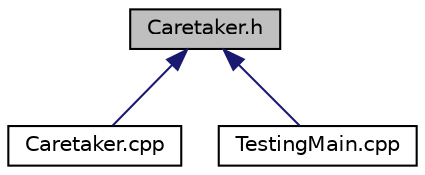 digraph "Caretaker.h"
{
 // LATEX_PDF_SIZE
  edge [fontname="Helvetica",fontsize="10",labelfontname="Helvetica",labelfontsize="10"];
  node [fontname="Helvetica",fontsize="10",shape=record];
  Node1 [label="Caretaker.h",height=0.2,width=0.4,color="black", fillcolor="grey75", style="filled", fontcolor="black",tooltip="Definition of the Caretaker class for managing Memento objects."];
  Node1 -> Node2 [dir="back",color="midnightblue",fontsize="10",style="solid",fontname="Helvetica"];
  Node2 [label="Caretaker.cpp",height=0.2,width=0.4,color="black", fillcolor="white", style="filled",URL="$Caretaker_8cpp.html",tooltip=" "];
  Node1 -> Node3 [dir="back",color="midnightblue",fontsize="10",style="solid",fontname="Helvetica"];
  Node3 [label="TestingMain.cpp",height=0.2,width=0.4,color="black", fillcolor="white", style="filled",URL="$TestingMain_8cpp.html",tooltip=" "];
}
